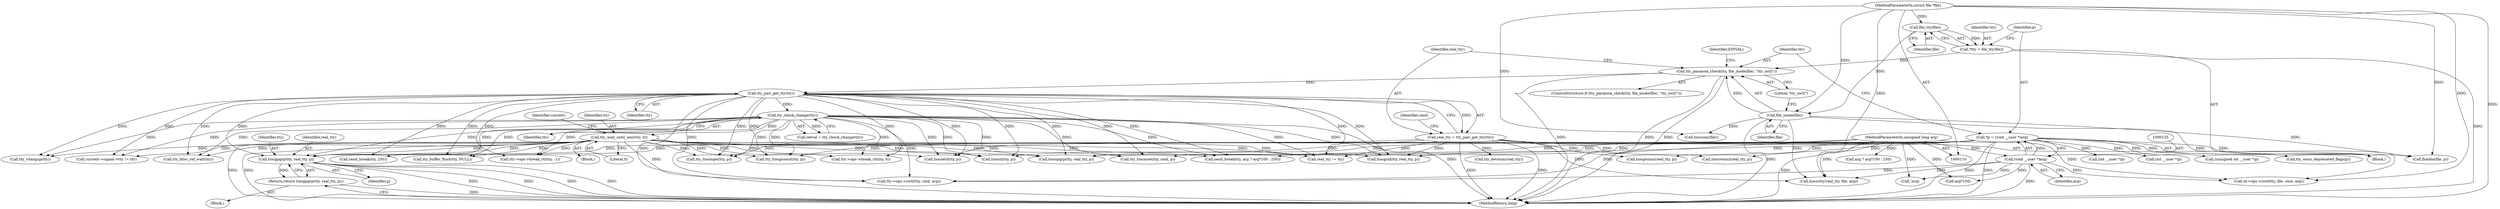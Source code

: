 digraph "0_linux_5c17c861a357e9458001f021a7afa7aab9937439@pointer" {
"1000264" [label="(Call,tiocgpgrp(tty, real_tty, p))"];
"1000163" [label="(Call,tty_wait_until_sent(tty, 0))"];
"1000152" [label="(Call,tty_check_change(tty))"];
"1000140" [label="(Call,tty_pair_get_tty(tty))"];
"1000130" [label="(Call,tty_paranoia_check(tty, file_inode(file), \"tty_ioctl\"))"];
"1000116" [label="(Call,*tty = file_tty(file))"];
"1000118" [label="(Call,file_tty(file))"];
"1000111" [label="(MethodParameterIn,struct file *file)"];
"1000132" [label="(Call,file_inode(file))"];
"1000138" [label="(Call,real_tty = tty_pair_get_tty(tty))"];
"1000122" [label="(Call,*p = (void __user *)arg)"];
"1000124" [label="(Call,(void __user *)arg)"];
"1000113" [label="(MethodParameterIn,unsigned long arg)"];
"1000263" [label="(Return,return tiocgpgrp(tty, real_tty, p);)"];
"1000306" [label="(Call,tty_vhangup(tty))"];
"1000138" [label="(Call,real_tty = tty_pair_get_tty(tty))"];
"1000346" [label="(Call,tty->ops->break_ctl(tty, 0))"];
"1000153" [label="(Identifier,tty)"];
"1000126" [label="(Identifier,arg)"];
"1000124" [label="(Call,(void __user *)arg)"];
"1000276" [label="(Call,tiocgsid(tty, real_tty, p))"];
"1000435" [label="(Call,tty_ldisc_ref_wait(tty))"];
"1000450" [label="(Call,ld->ops->ioctl(tty, file, cmd, arg))"];
"1000183" [label="(Call,tiocgwinsz(real_tty, p))"];
"1000290" [label="(Call,(int __user *)p)"];
"1000363" [label="(Call,send_break(tty, arg ? arg*100 : 250))"];
"1000373" [label="(Call,tty_tiocmget(tty, p))"];
"1000114" [label="(Block,)"];
"1000178" [label="(Call,tiocsti(tty, p))"];
"1000113" [label="(MethodParameterIn,unsigned long arg)"];
"1000270" [label="(Call,tiocspgrp(tty, real_tty, p))"];
"1000132" [label="(Call,file_inode(file))"];
"1000130" [label="(Call,tty_paranoia_check(tty, file_inode(file), \"tty_ioctl\"))"];
"1000380" [label="(Call,tty_tiocmset(tty, cmd, p))"];
"1000164" [label="(Identifier,tty)"];
"1000140" [label="(Call,tty_pair_get_tty(tty))"];
"1000265" [label="(Identifier,tty)"];
"1000168" [label="(Identifier,current)"];
"1000162" [label="(Block,)"];
"1000365" [label="(Call,arg ? arg*100 : 250)"];
"1000266" [label="(Identifier,real_tty)"];
"1000194" [label="(Call,real_tty != tty)"];
"1000122" [label="(Call,*p = (void __user *)arg)"];
"1000129" [label="(ControlStructure,if (tty_paranoia_check(tty, file_inode(file), \"tty_ioctl\")))"];
"1000131" [label="(Identifier,tty)"];
"1000116" [label="(Call,*tty = file_tty(file))"];
"1000238" [label="(Call,(int __user *)p)"];
"1000137" [label="(Identifier,EINVAL)"];
"1000263" [label="(Return,return tiocgpgrp(tty, real_tty, p);)"];
"1000356" [label="(Call,send_break(tty, 250))"];
"1000118" [label="(Call,file_tty(file))"];
"1000199" [label="(Call,tioccons(file))"];
"1000404" [label="(Call,tty_buffer_flush(tty, NULL))"];
"1000150" [label="(Call,retval = tty_check_change(tty))"];
"1000111" [label="(MethodParameterIn,struct file *file)"];
"1000353" [label="(Call,!arg)"];
"1000133" [label="(Identifier,file)"];
"1000188" [label="(Call,tiocswinsz(real_tty, p))"];
"1000175" [label="(Block,)"];
"1000119" [label="(Identifier,file)"];
"1000468" [label="(MethodReturn,long)"];
"1000264" [label="(Call,tiocgpgrp(tty, real_tty, p))"];
"1000139" [label="(Identifier,real_tty)"];
"1000267" [label="(Identifier,p)"];
"1000117" [label="(Identifier,tty)"];
"1000321" [label="(Call,(unsigned int __user *)p)"];
"1000163" [label="(Call,tty_wait_until_sent(tty, 0))"];
"1000410" [label="(Call,tty_warn_deprecated_flags(p))"];
"1000123" [label="(Identifier,p)"];
"1000152" [label="(Call,tty_check_change(tty))"];
"1000141" [label="(Identifier,tty)"];
"1000387" [label="(Call,tty_tiocgicount(tty, p))"];
"1000203" [label="(Call,fionbio(file, p))"];
"1000243" [label="(Call,current->signal->tty != tty)"];
"1000316" [label="(Call,tty_devnum(real_tty))"];
"1000367" [label="(Call,arg*100)"];
"1000165" [label="(Literal,0)"];
"1000143" [label="(Identifier,cmd)"];
"1000295" [label="(Call,tiocsetd(tty, p))"];
"1000332" [label="(Call,tty->ops->break_ctl(tty, -1))"];
"1000258" [label="(Call,tiocsctty(real_tty, file, arg))"];
"1000134" [label="(Literal,\"tty_ioctl\")"];
"1000422" [label="(Call,tty->ops->ioctl(tty, cmd, arg))"];
"1000264" -> "1000263"  [label="AST: "];
"1000264" -> "1000267"  [label="CFG: "];
"1000265" -> "1000264"  [label="AST: "];
"1000266" -> "1000264"  [label="AST: "];
"1000267" -> "1000264"  [label="AST: "];
"1000263" -> "1000264"  [label="CFG: "];
"1000264" -> "1000468"  [label="DDG: "];
"1000264" -> "1000468"  [label="DDG: "];
"1000264" -> "1000468"  [label="DDG: "];
"1000264" -> "1000468"  [label="DDG: "];
"1000264" -> "1000263"  [label="DDG: "];
"1000163" -> "1000264"  [label="DDG: "];
"1000140" -> "1000264"  [label="DDG: "];
"1000152" -> "1000264"  [label="DDG: "];
"1000138" -> "1000264"  [label="DDG: "];
"1000122" -> "1000264"  [label="DDG: "];
"1000163" -> "1000162"  [label="AST: "];
"1000163" -> "1000165"  [label="CFG: "];
"1000164" -> "1000163"  [label="AST: "];
"1000165" -> "1000163"  [label="AST: "];
"1000168" -> "1000163"  [label="CFG: "];
"1000163" -> "1000468"  [label="DDG: "];
"1000163" -> "1000468"  [label="DDG: "];
"1000152" -> "1000163"  [label="DDG: "];
"1000163" -> "1000178"  [label="DDG: "];
"1000163" -> "1000194"  [label="DDG: "];
"1000163" -> "1000243"  [label="DDG: "];
"1000163" -> "1000270"  [label="DDG: "];
"1000163" -> "1000276"  [label="DDG: "];
"1000163" -> "1000295"  [label="DDG: "];
"1000163" -> "1000306"  [label="DDG: "];
"1000163" -> "1000332"  [label="DDG: "];
"1000163" -> "1000346"  [label="DDG: "];
"1000163" -> "1000356"  [label="DDG: "];
"1000163" -> "1000363"  [label="DDG: "];
"1000163" -> "1000373"  [label="DDG: "];
"1000163" -> "1000380"  [label="DDG: "];
"1000163" -> "1000387"  [label="DDG: "];
"1000163" -> "1000404"  [label="DDG: "];
"1000163" -> "1000422"  [label="DDG: "];
"1000163" -> "1000435"  [label="DDG: "];
"1000152" -> "1000150"  [label="AST: "];
"1000152" -> "1000153"  [label="CFG: "];
"1000153" -> "1000152"  [label="AST: "];
"1000150" -> "1000152"  [label="CFG: "];
"1000152" -> "1000468"  [label="DDG: "];
"1000152" -> "1000150"  [label="DDG: "];
"1000140" -> "1000152"  [label="DDG: "];
"1000152" -> "1000178"  [label="DDG: "];
"1000152" -> "1000194"  [label="DDG: "];
"1000152" -> "1000243"  [label="DDG: "];
"1000152" -> "1000270"  [label="DDG: "];
"1000152" -> "1000276"  [label="DDG: "];
"1000152" -> "1000295"  [label="DDG: "];
"1000152" -> "1000306"  [label="DDG: "];
"1000152" -> "1000332"  [label="DDG: "];
"1000152" -> "1000346"  [label="DDG: "];
"1000152" -> "1000356"  [label="DDG: "];
"1000152" -> "1000363"  [label="DDG: "];
"1000152" -> "1000373"  [label="DDG: "];
"1000152" -> "1000380"  [label="DDG: "];
"1000152" -> "1000387"  [label="DDG: "];
"1000152" -> "1000404"  [label="DDG: "];
"1000152" -> "1000422"  [label="DDG: "];
"1000152" -> "1000435"  [label="DDG: "];
"1000140" -> "1000138"  [label="AST: "];
"1000140" -> "1000141"  [label="CFG: "];
"1000141" -> "1000140"  [label="AST: "];
"1000138" -> "1000140"  [label="CFG: "];
"1000140" -> "1000468"  [label="DDG: "];
"1000140" -> "1000138"  [label="DDG: "];
"1000130" -> "1000140"  [label="DDG: "];
"1000140" -> "1000178"  [label="DDG: "];
"1000140" -> "1000194"  [label="DDG: "];
"1000140" -> "1000243"  [label="DDG: "];
"1000140" -> "1000270"  [label="DDG: "];
"1000140" -> "1000276"  [label="DDG: "];
"1000140" -> "1000295"  [label="DDG: "];
"1000140" -> "1000306"  [label="DDG: "];
"1000140" -> "1000332"  [label="DDG: "];
"1000140" -> "1000346"  [label="DDG: "];
"1000140" -> "1000356"  [label="DDG: "];
"1000140" -> "1000363"  [label="DDG: "];
"1000140" -> "1000373"  [label="DDG: "];
"1000140" -> "1000380"  [label="DDG: "];
"1000140" -> "1000387"  [label="DDG: "];
"1000140" -> "1000404"  [label="DDG: "];
"1000140" -> "1000422"  [label="DDG: "];
"1000140" -> "1000435"  [label="DDG: "];
"1000130" -> "1000129"  [label="AST: "];
"1000130" -> "1000134"  [label="CFG: "];
"1000131" -> "1000130"  [label="AST: "];
"1000132" -> "1000130"  [label="AST: "];
"1000134" -> "1000130"  [label="AST: "];
"1000137" -> "1000130"  [label="CFG: "];
"1000139" -> "1000130"  [label="CFG: "];
"1000130" -> "1000468"  [label="DDG: "];
"1000130" -> "1000468"  [label="DDG: "];
"1000130" -> "1000468"  [label="DDG: "];
"1000116" -> "1000130"  [label="DDG: "];
"1000132" -> "1000130"  [label="DDG: "];
"1000116" -> "1000114"  [label="AST: "];
"1000116" -> "1000118"  [label="CFG: "];
"1000117" -> "1000116"  [label="AST: "];
"1000118" -> "1000116"  [label="AST: "];
"1000123" -> "1000116"  [label="CFG: "];
"1000116" -> "1000468"  [label="DDG: "];
"1000118" -> "1000116"  [label="DDG: "];
"1000118" -> "1000119"  [label="CFG: "];
"1000119" -> "1000118"  [label="AST: "];
"1000111" -> "1000118"  [label="DDG: "];
"1000118" -> "1000132"  [label="DDG: "];
"1000111" -> "1000110"  [label="AST: "];
"1000111" -> "1000468"  [label="DDG: "];
"1000111" -> "1000132"  [label="DDG: "];
"1000111" -> "1000199"  [label="DDG: "];
"1000111" -> "1000203"  [label="DDG: "];
"1000111" -> "1000258"  [label="DDG: "];
"1000111" -> "1000450"  [label="DDG: "];
"1000132" -> "1000133"  [label="CFG: "];
"1000133" -> "1000132"  [label="AST: "];
"1000134" -> "1000132"  [label="CFG: "];
"1000132" -> "1000468"  [label="DDG: "];
"1000132" -> "1000199"  [label="DDG: "];
"1000132" -> "1000203"  [label="DDG: "];
"1000132" -> "1000258"  [label="DDG: "];
"1000132" -> "1000450"  [label="DDG: "];
"1000138" -> "1000114"  [label="AST: "];
"1000139" -> "1000138"  [label="AST: "];
"1000143" -> "1000138"  [label="CFG: "];
"1000138" -> "1000468"  [label="DDG: "];
"1000138" -> "1000468"  [label="DDG: "];
"1000138" -> "1000183"  [label="DDG: "];
"1000138" -> "1000188"  [label="DDG: "];
"1000138" -> "1000194"  [label="DDG: "];
"1000138" -> "1000258"  [label="DDG: "];
"1000138" -> "1000270"  [label="DDG: "];
"1000138" -> "1000276"  [label="DDG: "];
"1000138" -> "1000316"  [label="DDG: "];
"1000122" -> "1000114"  [label="AST: "];
"1000122" -> "1000124"  [label="CFG: "];
"1000123" -> "1000122"  [label="AST: "];
"1000124" -> "1000122"  [label="AST: "];
"1000131" -> "1000122"  [label="CFG: "];
"1000122" -> "1000468"  [label="DDG: "];
"1000122" -> "1000468"  [label="DDG: "];
"1000124" -> "1000122"  [label="DDG: "];
"1000122" -> "1000178"  [label="DDG: "];
"1000122" -> "1000183"  [label="DDG: "];
"1000122" -> "1000188"  [label="DDG: "];
"1000122" -> "1000203"  [label="DDG: "];
"1000122" -> "1000238"  [label="DDG: "];
"1000122" -> "1000270"  [label="DDG: "];
"1000122" -> "1000276"  [label="DDG: "];
"1000122" -> "1000290"  [label="DDG: "];
"1000122" -> "1000295"  [label="DDG: "];
"1000122" -> "1000321"  [label="DDG: "];
"1000122" -> "1000373"  [label="DDG: "];
"1000122" -> "1000380"  [label="DDG: "];
"1000122" -> "1000387"  [label="DDG: "];
"1000122" -> "1000410"  [label="DDG: "];
"1000124" -> "1000126"  [label="CFG: "];
"1000125" -> "1000124"  [label="AST: "];
"1000126" -> "1000124"  [label="AST: "];
"1000124" -> "1000468"  [label="DDG: "];
"1000113" -> "1000124"  [label="DDG: "];
"1000124" -> "1000258"  [label="DDG: "];
"1000124" -> "1000353"  [label="DDG: "];
"1000124" -> "1000367"  [label="DDG: "];
"1000124" -> "1000422"  [label="DDG: "];
"1000124" -> "1000450"  [label="DDG: "];
"1000113" -> "1000110"  [label="AST: "];
"1000113" -> "1000468"  [label="DDG: "];
"1000113" -> "1000258"  [label="DDG: "];
"1000113" -> "1000353"  [label="DDG: "];
"1000113" -> "1000363"  [label="DDG: "];
"1000113" -> "1000365"  [label="DDG: "];
"1000113" -> "1000367"  [label="DDG: "];
"1000113" -> "1000422"  [label="DDG: "];
"1000113" -> "1000450"  [label="DDG: "];
"1000263" -> "1000175"  [label="AST: "];
"1000468" -> "1000263"  [label="CFG: "];
"1000263" -> "1000468"  [label="DDG: "];
}
